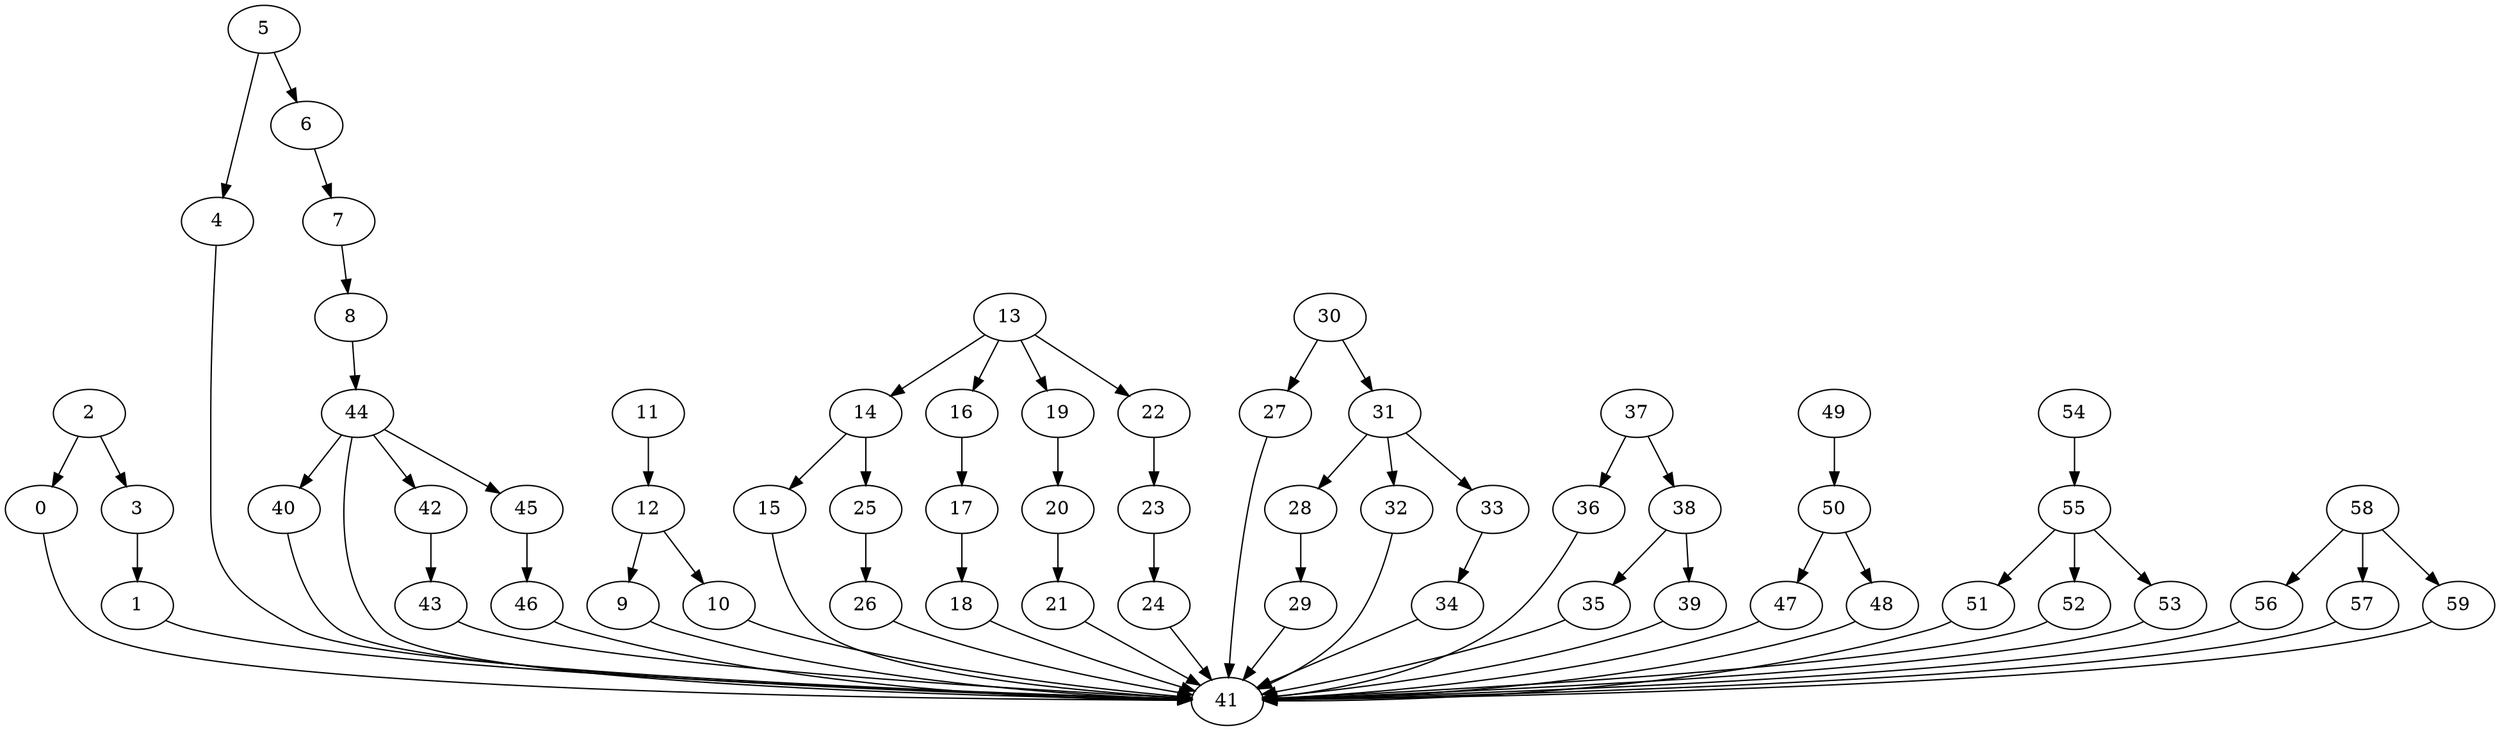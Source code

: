 strict digraph  {
0 [exec=161];
1 [exec=157];
2 [exec=67];
3 [exec=111];
4 [exec=192];
5 [exec=84];
6 [exec=124];
7 [exec=157];
8 [exec=86];
9 [exec=70];
10 [exec=197];
11 [exec=126];
12 [exec=184];
13 [exec=92];
14 [exec=137];
15 [exec=88];
16 [exec=175];
17 [exec=157];
18 [exec=60];
19 [exec=69];
20 [exec=192];
21 [exec=196];
22 [exec=130];
23 [exec=137];
24 [exec=139];
25 [exec=177];
26 [exec=198];
27 [exec=66];
28 [exec=65];
29 [exec=129];
30 [exec=197];
31 [exec=164];
32 [exec=122];
33 [exec=148];
34 [exec=138];
35 [exec=123];
36 [exec=83];
37 [exec=113];
38 [exec=151];
39 [exec=150];
40 [exec=85];
41 [exec=160];
42 [exec=190];
43 [exec=121];
44 [exec=156];
45 [exec=141];
46 [exec=147];
47 [exec=53];
48 [exec=174];
49 [exec=200];
50 [exec=96];
51 [exec=194];
52 [exec=131];
53 [exec=82];
54 [exec=181];
55 [exec=63];
56 [exec=162];
57 [exec=91];
58 [exec=78];
59 [exec=137];
0 -> 41  [comm=12];
1 -> 41  [comm=8];
2 -> 3  [comm=12];
2 -> 0  [comm=20];
3 -> 1  [comm=11];
4 -> 41  [comm=15];
5 -> 6  [comm=11];
5 -> 4  [comm=20];
6 -> 7  [comm=5];
7 -> 8  [comm=20];
8 -> 44  [comm=16];
9 -> 41  [comm=7];
10 -> 41  [comm=8];
11 -> 12  [comm=17];
12 -> 9  [comm=11];
12 -> 10  [comm=20];
13 -> 14  [comm=10];
13 -> 16  [comm=18];
13 -> 19  [comm=15];
13 -> 22  [comm=7];
14 -> 15  [comm=17];
14 -> 25  [comm=19];
15 -> 41  [comm=17];
16 -> 17  [comm=7];
17 -> 18  [comm=10];
18 -> 41  [comm=10];
19 -> 20  [comm=9];
20 -> 21  [comm=5];
21 -> 41  [comm=9];
22 -> 23  [comm=19];
23 -> 24  [comm=9];
24 -> 41  [comm=20];
25 -> 26  [comm=16];
26 -> 41  [comm=9];
27 -> 41  [comm=9];
28 -> 29  [comm=5];
29 -> 41  [comm=5];
30 -> 31  [comm=8];
30 -> 27  [comm=9];
31 -> 32  [comm=18];
31 -> 28  [comm=11];
31 -> 33  [comm=11];
32 -> 41  [comm=5];
33 -> 34  [comm=13];
34 -> 41  [comm=11];
35 -> 41  [comm=14];
36 -> 41  [comm=12];
37 -> 38  [comm=15];
37 -> 36  [comm=13];
38 -> 39  [comm=18];
38 -> 35  [comm=9];
39 -> 41  [comm=6];
40 -> 41  [comm=16];
42 -> 43  [comm=19];
43 -> 41  [comm=18];
44 -> 45  [comm=9];
44 -> 40  [comm=9];
44 -> 41  [comm=5];
44 -> 42  [comm=19];
45 -> 46  [comm=10];
46 -> 41  [comm=5];
47 -> 41  [comm=9];
48 -> 41  [comm=10];
49 -> 50  [comm=9];
50 -> 47  [comm=20];
50 -> 48  [comm=8];
51 -> 41  [comm=6];
52 -> 41  [comm=15];
53 -> 41  [comm=20];
54 -> 55  [comm=8];
55 -> 51  [comm=6];
55 -> 52  [comm=12];
55 -> 53  [comm=11];
56 -> 41  [comm=13];
57 -> 41  [comm=6];
58 -> 59  [comm=8];
58 -> 56  [comm=19];
58 -> 57  [comm=5];
59 -> 41  [comm=7];
}
